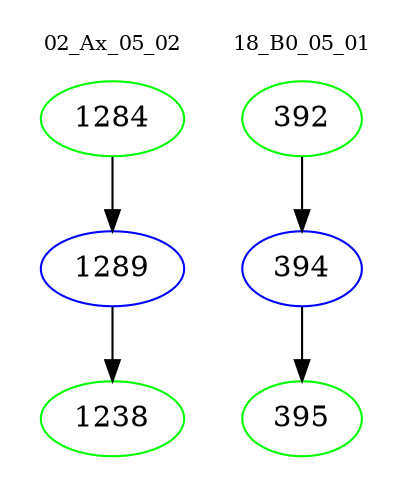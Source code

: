 digraph{
subgraph cluster_0 {
color = white
label = "02_Ax_05_02";
fontsize=10;
T0_1284 [label="1284", color="green"]
T0_1284 -> T0_1289 [color="black"]
T0_1289 [label="1289", color="blue"]
T0_1289 -> T0_1238 [color="black"]
T0_1238 [label="1238", color="green"]
}
subgraph cluster_1 {
color = white
label = "18_B0_05_01";
fontsize=10;
T1_392 [label="392", color="green"]
T1_392 -> T1_394 [color="black"]
T1_394 [label="394", color="blue"]
T1_394 -> T1_395 [color="black"]
T1_395 [label="395", color="green"]
}
}
